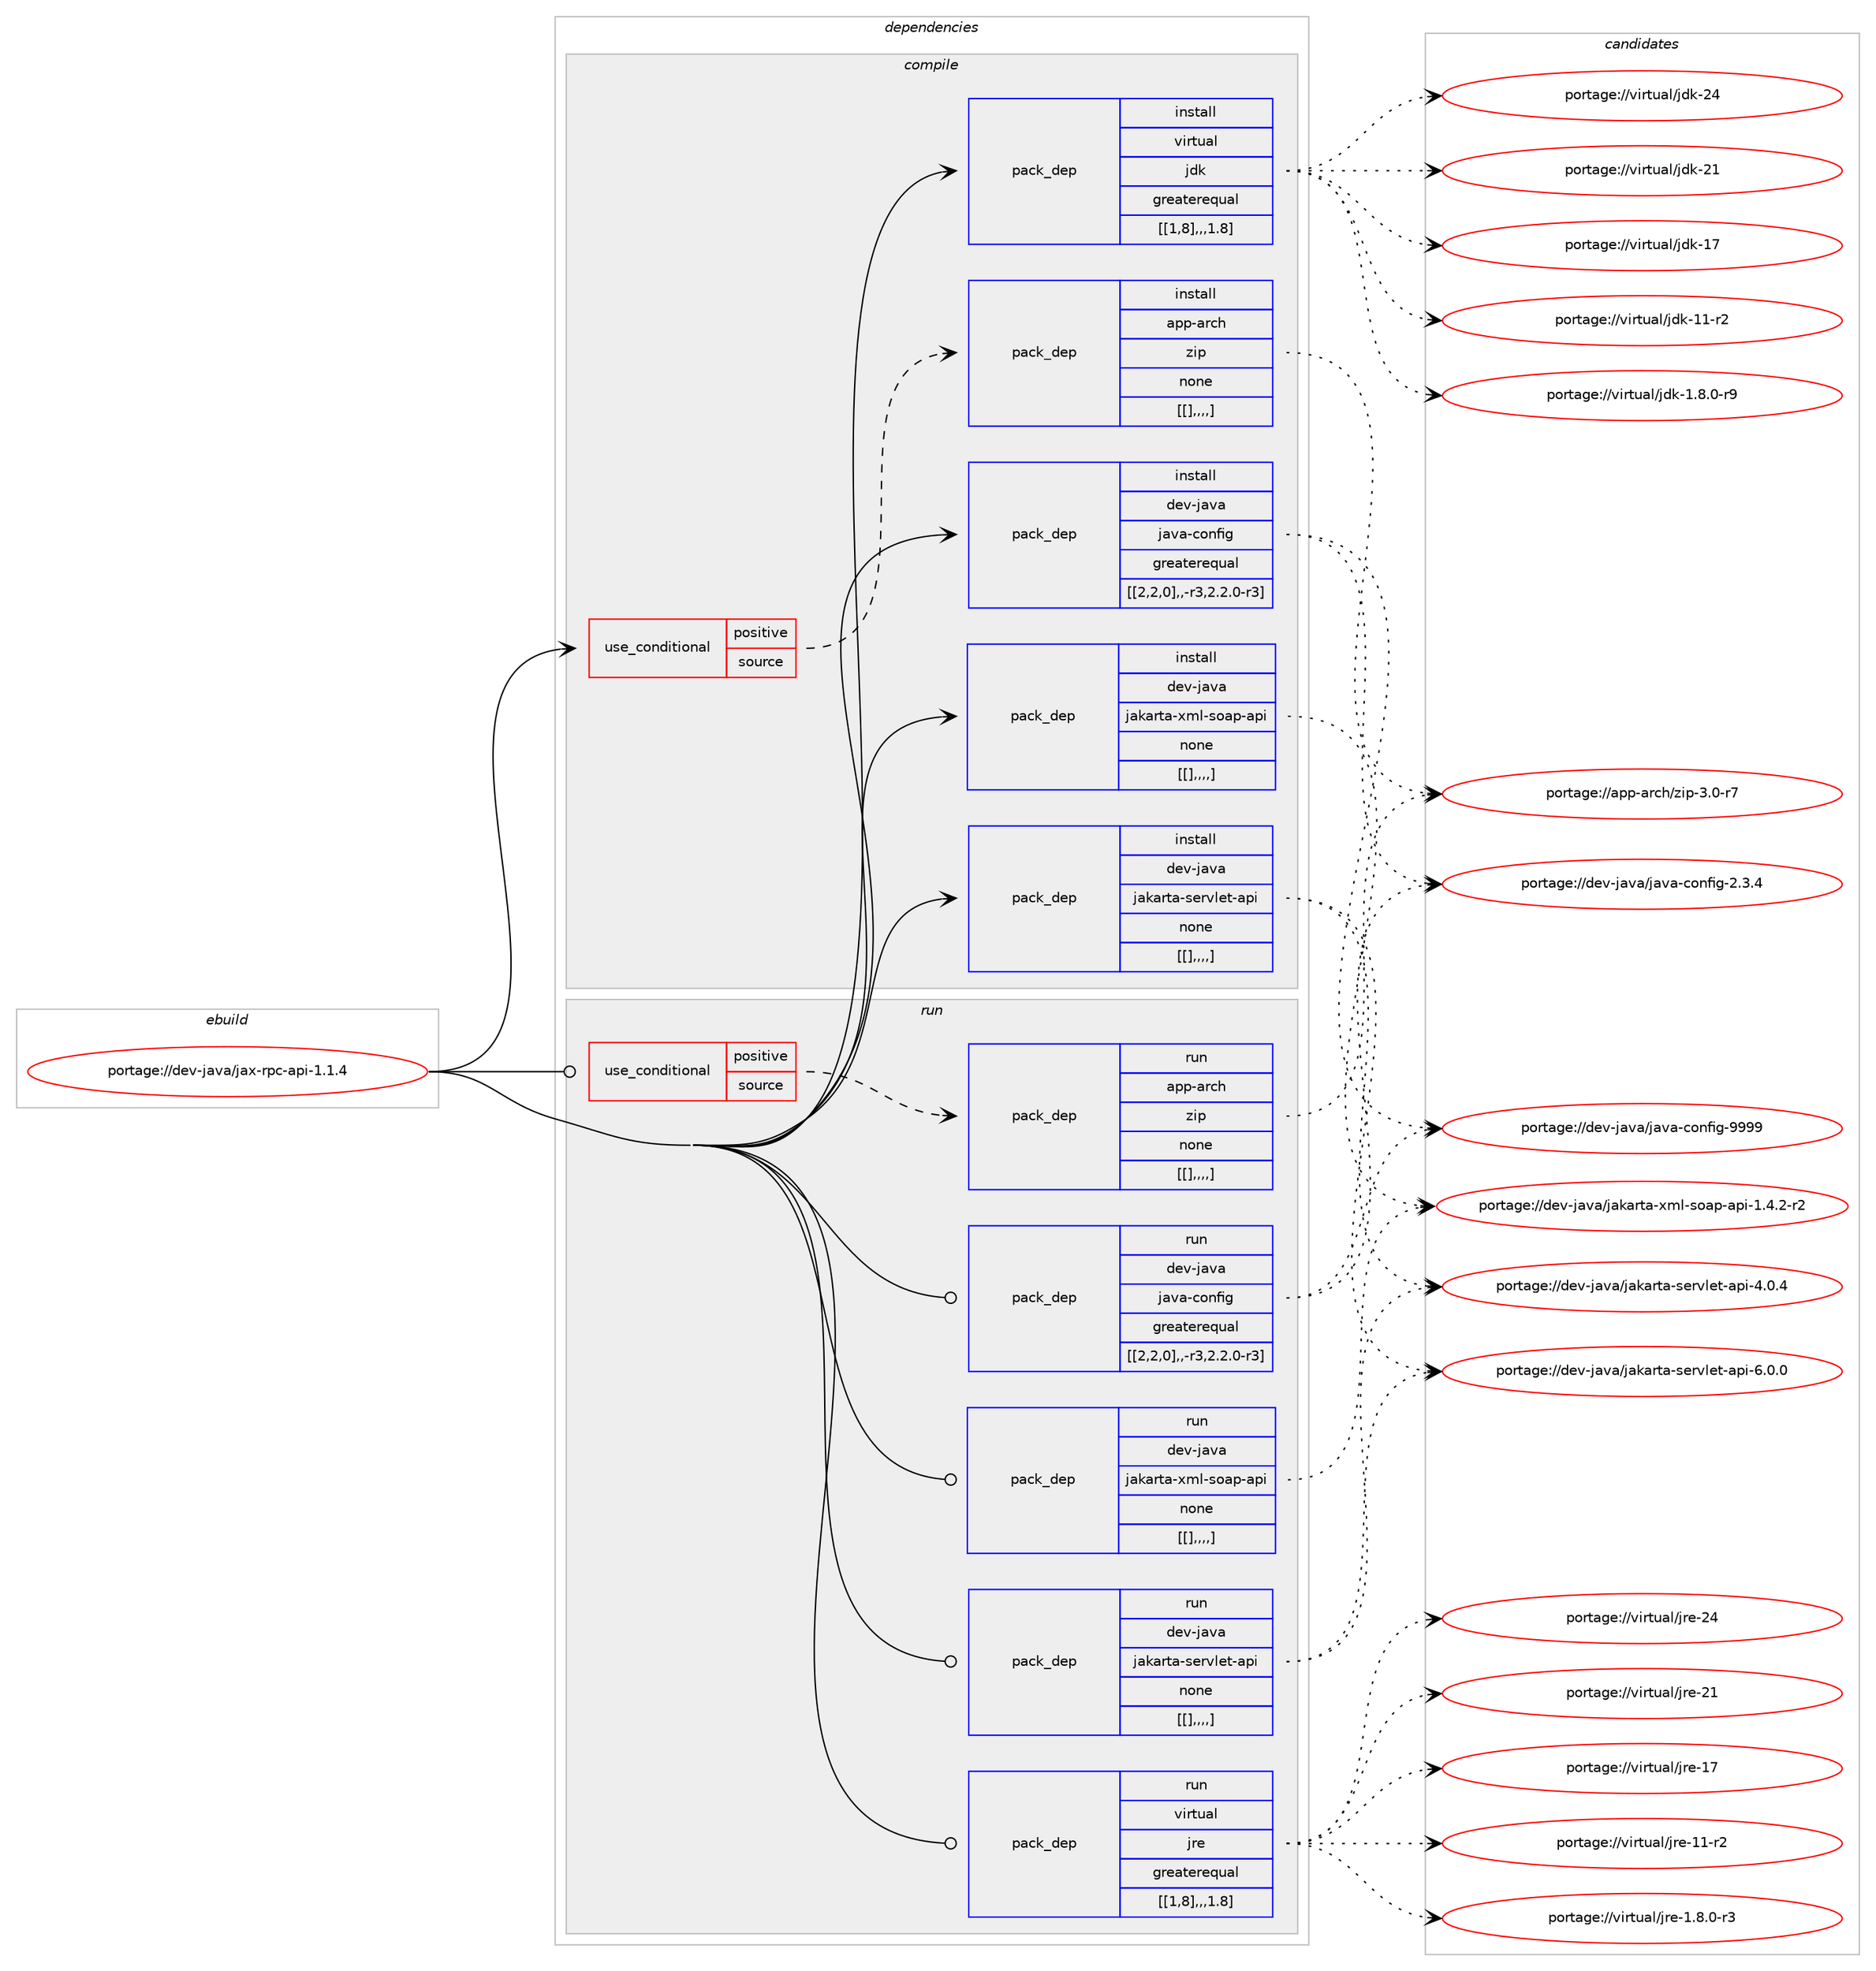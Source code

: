 digraph prolog {

# *************
# Graph options
# *************

newrank=true;
concentrate=true;
compound=true;
graph [rankdir=LR,fontname=Helvetica,fontsize=10,ranksep=1.5];#, ranksep=2.5, nodesep=0.2];
edge  [arrowhead=vee];
node  [fontname=Helvetica,fontsize=10];

# **********
# The ebuild
# **********

subgraph cluster_leftcol {
color=gray;
label=<<i>ebuild</i>>;
id [label="portage://dev-java/jax-rpc-api-1.1.4", color=red, width=4, href="../dev-java/jax-rpc-api-1.1.4.svg"];
}

# ****************
# The dependencies
# ****************

subgraph cluster_midcol {
color=gray;
label=<<i>dependencies</i>>;
subgraph cluster_compile {
fillcolor="#eeeeee";
style=filled;
label=<<i>compile</i>>;
subgraph cond22352 {
dependency95315 [label=<<TABLE BORDER="0" CELLBORDER="1" CELLSPACING="0" CELLPADDING="4"><TR><TD ROWSPAN="3" CELLPADDING="10">use_conditional</TD></TR><TR><TD>positive</TD></TR><TR><TD>source</TD></TR></TABLE>>, shape=none, color=red];
subgraph pack71912 {
dependency95316 [label=<<TABLE BORDER="0" CELLBORDER="1" CELLSPACING="0" CELLPADDING="4" WIDTH="220"><TR><TD ROWSPAN="6" CELLPADDING="30">pack_dep</TD></TR><TR><TD WIDTH="110">install</TD></TR><TR><TD>app-arch</TD></TR><TR><TD>zip</TD></TR><TR><TD>none</TD></TR><TR><TD>[[],,,,]</TD></TR></TABLE>>, shape=none, color=blue];
}
dependency95315:e -> dependency95316:w [weight=20,style="dashed",arrowhead="vee"];
}
id:e -> dependency95315:w [weight=20,style="solid",arrowhead="vee"];
subgraph pack71913 {
dependency95317 [label=<<TABLE BORDER="0" CELLBORDER="1" CELLSPACING="0" CELLPADDING="4" WIDTH="220"><TR><TD ROWSPAN="6" CELLPADDING="30">pack_dep</TD></TR><TR><TD WIDTH="110">install</TD></TR><TR><TD>dev-java</TD></TR><TR><TD>jakarta-servlet-api</TD></TR><TR><TD>none</TD></TR><TR><TD>[[],,,,]</TD></TR></TABLE>>, shape=none, color=blue];
}
id:e -> dependency95317:w [weight=20,style="solid",arrowhead="vee"];
subgraph pack71914 {
dependency95318 [label=<<TABLE BORDER="0" CELLBORDER="1" CELLSPACING="0" CELLPADDING="4" WIDTH="220"><TR><TD ROWSPAN="6" CELLPADDING="30">pack_dep</TD></TR><TR><TD WIDTH="110">install</TD></TR><TR><TD>dev-java</TD></TR><TR><TD>jakarta-xml-soap-api</TD></TR><TR><TD>none</TD></TR><TR><TD>[[],,,,]</TD></TR></TABLE>>, shape=none, color=blue];
}
id:e -> dependency95318:w [weight=20,style="solid",arrowhead="vee"];
subgraph pack71915 {
dependency95319 [label=<<TABLE BORDER="0" CELLBORDER="1" CELLSPACING="0" CELLPADDING="4" WIDTH="220"><TR><TD ROWSPAN="6" CELLPADDING="30">pack_dep</TD></TR><TR><TD WIDTH="110">install</TD></TR><TR><TD>dev-java</TD></TR><TR><TD>java-config</TD></TR><TR><TD>greaterequal</TD></TR><TR><TD>[[2,2,0],,-r3,2.2.0-r3]</TD></TR></TABLE>>, shape=none, color=blue];
}
id:e -> dependency95319:w [weight=20,style="solid",arrowhead="vee"];
subgraph pack71916 {
dependency95320 [label=<<TABLE BORDER="0" CELLBORDER="1" CELLSPACING="0" CELLPADDING="4" WIDTH="220"><TR><TD ROWSPAN="6" CELLPADDING="30">pack_dep</TD></TR><TR><TD WIDTH="110">install</TD></TR><TR><TD>virtual</TD></TR><TR><TD>jdk</TD></TR><TR><TD>greaterequal</TD></TR><TR><TD>[[1,8],,,1.8]</TD></TR></TABLE>>, shape=none, color=blue];
}
id:e -> dependency95320:w [weight=20,style="solid",arrowhead="vee"];
}
subgraph cluster_compileandrun {
fillcolor="#eeeeee";
style=filled;
label=<<i>compile and run</i>>;
}
subgraph cluster_run {
fillcolor="#eeeeee";
style=filled;
label=<<i>run</i>>;
subgraph cond22353 {
dependency95321 [label=<<TABLE BORDER="0" CELLBORDER="1" CELLSPACING="0" CELLPADDING="4"><TR><TD ROWSPAN="3" CELLPADDING="10">use_conditional</TD></TR><TR><TD>positive</TD></TR><TR><TD>source</TD></TR></TABLE>>, shape=none, color=red];
subgraph pack71917 {
dependency95322 [label=<<TABLE BORDER="0" CELLBORDER="1" CELLSPACING="0" CELLPADDING="4" WIDTH="220"><TR><TD ROWSPAN="6" CELLPADDING="30">pack_dep</TD></TR><TR><TD WIDTH="110">run</TD></TR><TR><TD>app-arch</TD></TR><TR><TD>zip</TD></TR><TR><TD>none</TD></TR><TR><TD>[[],,,,]</TD></TR></TABLE>>, shape=none, color=blue];
}
dependency95321:e -> dependency95322:w [weight=20,style="dashed",arrowhead="vee"];
}
id:e -> dependency95321:w [weight=20,style="solid",arrowhead="odot"];
subgraph pack71918 {
dependency95323 [label=<<TABLE BORDER="0" CELLBORDER="1" CELLSPACING="0" CELLPADDING="4" WIDTH="220"><TR><TD ROWSPAN="6" CELLPADDING="30">pack_dep</TD></TR><TR><TD WIDTH="110">run</TD></TR><TR><TD>dev-java</TD></TR><TR><TD>jakarta-servlet-api</TD></TR><TR><TD>none</TD></TR><TR><TD>[[],,,,]</TD></TR></TABLE>>, shape=none, color=blue];
}
id:e -> dependency95323:w [weight=20,style="solid",arrowhead="odot"];
subgraph pack71919 {
dependency95324 [label=<<TABLE BORDER="0" CELLBORDER="1" CELLSPACING="0" CELLPADDING="4" WIDTH="220"><TR><TD ROWSPAN="6" CELLPADDING="30">pack_dep</TD></TR><TR><TD WIDTH="110">run</TD></TR><TR><TD>dev-java</TD></TR><TR><TD>jakarta-xml-soap-api</TD></TR><TR><TD>none</TD></TR><TR><TD>[[],,,,]</TD></TR></TABLE>>, shape=none, color=blue];
}
id:e -> dependency95324:w [weight=20,style="solid",arrowhead="odot"];
subgraph pack71920 {
dependency95325 [label=<<TABLE BORDER="0" CELLBORDER="1" CELLSPACING="0" CELLPADDING="4" WIDTH="220"><TR><TD ROWSPAN="6" CELLPADDING="30">pack_dep</TD></TR><TR><TD WIDTH="110">run</TD></TR><TR><TD>dev-java</TD></TR><TR><TD>java-config</TD></TR><TR><TD>greaterequal</TD></TR><TR><TD>[[2,2,0],,-r3,2.2.0-r3]</TD></TR></TABLE>>, shape=none, color=blue];
}
id:e -> dependency95325:w [weight=20,style="solid",arrowhead="odot"];
subgraph pack71921 {
dependency95326 [label=<<TABLE BORDER="0" CELLBORDER="1" CELLSPACING="0" CELLPADDING="4" WIDTH="220"><TR><TD ROWSPAN="6" CELLPADDING="30">pack_dep</TD></TR><TR><TD WIDTH="110">run</TD></TR><TR><TD>virtual</TD></TR><TR><TD>jre</TD></TR><TR><TD>greaterequal</TD></TR><TR><TD>[[1,8],,,1.8]</TD></TR></TABLE>>, shape=none, color=blue];
}
id:e -> dependency95326:w [weight=20,style="solid",arrowhead="odot"];
}
}

# **************
# The candidates
# **************

subgraph cluster_choices {
rank=same;
color=gray;
label=<<i>candidates</i>>;

subgraph choice71912 {
color=black;
nodesep=1;
choice9711211245971149910447122105112455146484511455 [label="portage://app-arch/zip-3.0-r7", color=red, width=4,href="../app-arch/zip-3.0-r7.svg"];
dependency95316:e -> choice9711211245971149910447122105112455146484511455:w [style=dotted,weight="100"];
}
subgraph choice71913 {
color=black;
nodesep=1;
choice10010111845106971189747106971079711411697451151011141181081011164597112105455446484648 [label="portage://dev-java/jakarta-servlet-api-6.0.0", color=red, width=4,href="../dev-java/jakarta-servlet-api-6.0.0.svg"];
choice10010111845106971189747106971079711411697451151011141181081011164597112105455246484652 [label="portage://dev-java/jakarta-servlet-api-4.0.4", color=red, width=4,href="../dev-java/jakarta-servlet-api-4.0.4.svg"];
dependency95317:e -> choice10010111845106971189747106971079711411697451151011141181081011164597112105455446484648:w [style=dotted,weight="100"];
dependency95317:e -> choice10010111845106971189747106971079711411697451151011141181081011164597112105455246484652:w [style=dotted,weight="100"];
}
subgraph choice71914 {
color=black;
nodesep=1;
choice1001011184510697118974710697107971141169745120109108451151119711245971121054549465246504511450 [label="portage://dev-java/jakarta-xml-soap-api-1.4.2-r2", color=red, width=4,href="../dev-java/jakarta-xml-soap-api-1.4.2-r2.svg"];
dependency95318:e -> choice1001011184510697118974710697107971141169745120109108451151119711245971121054549465246504511450:w [style=dotted,weight="100"];
}
subgraph choice71915 {
color=black;
nodesep=1;
choice10010111845106971189747106971189745991111101021051034557575757 [label="portage://dev-java/java-config-9999", color=red, width=4,href="../dev-java/java-config-9999.svg"];
choice1001011184510697118974710697118974599111110102105103455046514652 [label="portage://dev-java/java-config-2.3.4", color=red, width=4,href="../dev-java/java-config-2.3.4.svg"];
dependency95319:e -> choice10010111845106971189747106971189745991111101021051034557575757:w [style=dotted,weight="100"];
dependency95319:e -> choice1001011184510697118974710697118974599111110102105103455046514652:w [style=dotted,weight="100"];
}
subgraph choice71916 {
color=black;
nodesep=1;
choice1181051141161179710847106100107455052 [label="portage://virtual/jdk-24", color=red, width=4,href="../virtual/jdk-24.svg"];
choice1181051141161179710847106100107455049 [label="portage://virtual/jdk-21", color=red, width=4,href="../virtual/jdk-21.svg"];
choice1181051141161179710847106100107454955 [label="portage://virtual/jdk-17", color=red, width=4,href="../virtual/jdk-17.svg"];
choice11810511411611797108471061001074549494511450 [label="portage://virtual/jdk-11-r2", color=red, width=4,href="../virtual/jdk-11-r2.svg"];
choice11810511411611797108471061001074549465646484511457 [label="portage://virtual/jdk-1.8.0-r9", color=red, width=4,href="../virtual/jdk-1.8.0-r9.svg"];
dependency95320:e -> choice1181051141161179710847106100107455052:w [style=dotted,weight="100"];
dependency95320:e -> choice1181051141161179710847106100107455049:w [style=dotted,weight="100"];
dependency95320:e -> choice1181051141161179710847106100107454955:w [style=dotted,weight="100"];
dependency95320:e -> choice11810511411611797108471061001074549494511450:w [style=dotted,weight="100"];
dependency95320:e -> choice11810511411611797108471061001074549465646484511457:w [style=dotted,weight="100"];
}
subgraph choice71917 {
color=black;
nodesep=1;
choice9711211245971149910447122105112455146484511455 [label="portage://app-arch/zip-3.0-r7", color=red, width=4,href="../app-arch/zip-3.0-r7.svg"];
dependency95322:e -> choice9711211245971149910447122105112455146484511455:w [style=dotted,weight="100"];
}
subgraph choice71918 {
color=black;
nodesep=1;
choice10010111845106971189747106971079711411697451151011141181081011164597112105455446484648 [label="portage://dev-java/jakarta-servlet-api-6.0.0", color=red, width=4,href="../dev-java/jakarta-servlet-api-6.0.0.svg"];
choice10010111845106971189747106971079711411697451151011141181081011164597112105455246484652 [label="portage://dev-java/jakarta-servlet-api-4.0.4", color=red, width=4,href="../dev-java/jakarta-servlet-api-4.0.4.svg"];
dependency95323:e -> choice10010111845106971189747106971079711411697451151011141181081011164597112105455446484648:w [style=dotted,weight="100"];
dependency95323:e -> choice10010111845106971189747106971079711411697451151011141181081011164597112105455246484652:w [style=dotted,weight="100"];
}
subgraph choice71919 {
color=black;
nodesep=1;
choice1001011184510697118974710697107971141169745120109108451151119711245971121054549465246504511450 [label="portage://dev-java/jakarta-xml-soap-api-1.4.2-r2", color=red, width=4,href="../dev-java/jakarta-xml-soap-api-1.4.2-r2.svg"];
dependency95324:e -> choice1001011184510697118974710697107971141169745120109108451151119711245971121054549465246504511450:w [style=dotted,weight="100"];
}
subgraph choice71920 {
color=black;
nodesep=1;
choice10010111845106971189747106971189745991111101021051034557575757 [label="portage://dev-java/java-config-9999", color=red, width=4,href="../dev-java/java-config-9999.svg"];
choice1001011184510697118974710697118974599111110102105103455046514652 [label="portage://dev-java/java-config-2.3.4", color=red, width=4,href="../dev-java/java-config-2.3.4.svg"];
dependency95325:e -> choice10010111845106971189747106971189745991111101021051034557575757:w [style=dotted,weight="100"];
dependency95325:e -> choice1001011184510697118974710697118974599111110102105103455046514652:w [style=dotted,weight="100"];
}
subgraph choice71921 {
color=black;
nodesep=1;
choice1181051141161179710847106114101455052 [label="portage://virtual/jre-24", color=red, width=4,href="../virtual/jre-24.svg"];
choice1181051141161179710847106114101455049 [label="portage://virtual/jre-21", color=red, width=4,href="../virtual/jre-21.svg"];
choice1181051141161179710847106114101454955 [label="portage://virtual/jre-17", color=red, width=4,href="../virtual/jre-17.svg"];
choice11810511411611797108471061141014549494511450 [label="portage://virtual/jre-11-r2", color=red, width=4,href="../virtual/jre-11-r2.svg"];
choice11810511411611797108471061141014549465646484511451 [label="portage://virtual/jre-1.8.0-r3", color=red, width=4,href="../virtual/jre-1.8.0-r3.svg"];
dependency95326:e -> choice1181051141161179710847106114101455052:w [style=dotted,weight="100"];
dependency95326:e -> choice1181051141161179710847106114101455049:w [style=dotted,weight="100"];
dependency95326:e -> choice1181051141161179710847106114101454955:w [style=dotted,weight="100"];
dependency95326:e -> choice11810511411611797108471061141014549494511450:w [style=dotted,weight="100"];
dependency95326:e -> choice11810511411611797108471061141014549465646484511451:w [style=dotted,weight="100"];
}
}

}
